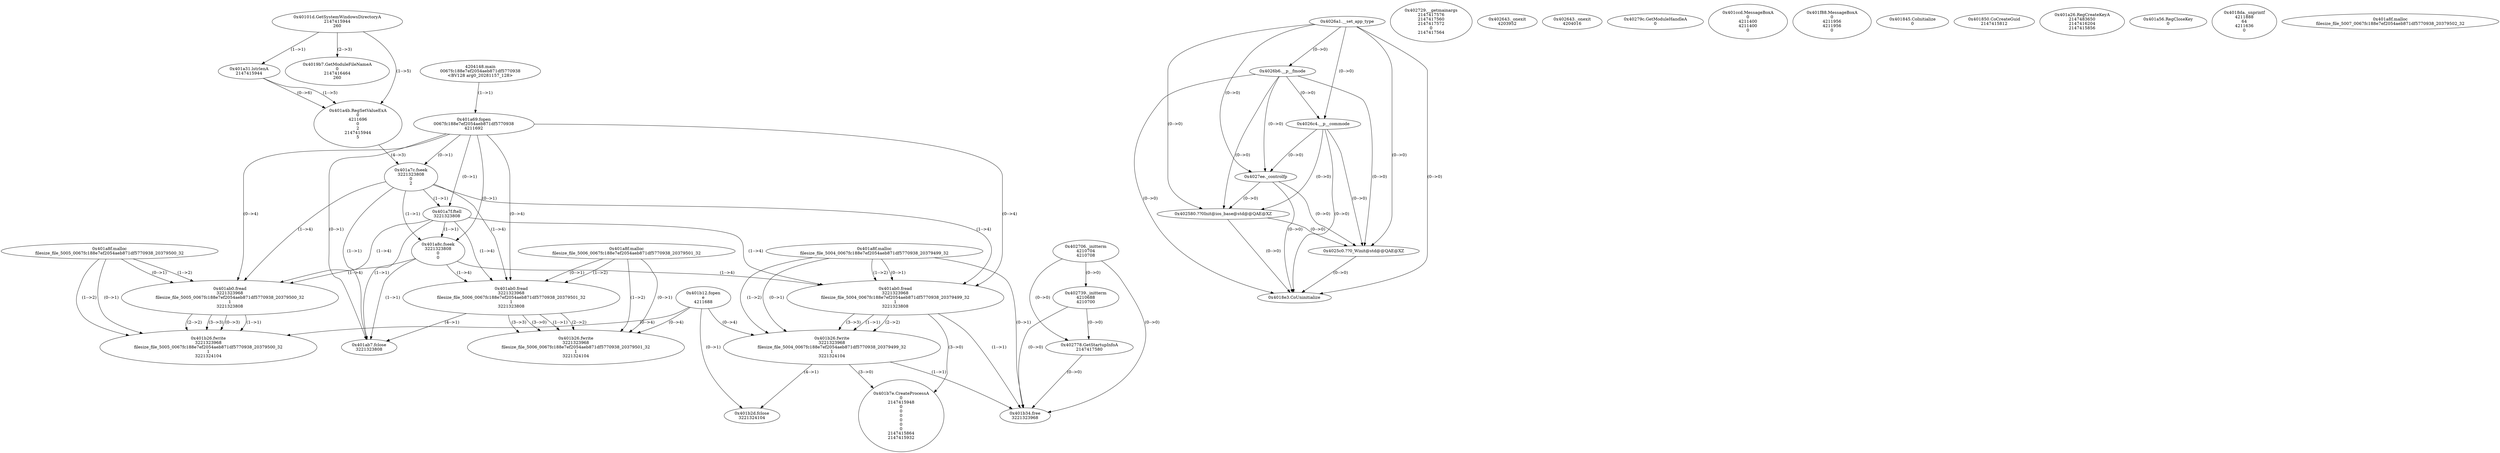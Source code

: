 // Global SCDG with merge call
digraph {
	0 [label="4204148.main
0067fc188e7ef2054aeb871df5770938
<BV128 arg0_20281157_128>"]
	1 [label="0x4026a1.__set_app_type
"]
	2 [label="0x4026b6.__p__fmode
"]
	1 -> 2 [label="(0-->0)"]
	3 [label="0x4026c4.__p__commode
"]
	1 -> 3 [label="(0-->0)"]
	2 -> 3 [label="(0-->0)"]
	4 [label="0x4027ee._controlfp
"]
	1 -> 4 [label="(0-->0)"]
	2 -> 4 [label="(0-->0)"]
	3 -> 4 [label="(0-->0)"]
	5 [label="0x402706._initterm
4210704
4210708"]
	6 [label="0x402729.__getmainargs
2147417576
2147417560
2147417572
0
2147417564"]
	7 [label="0x402739._initterm
4210688
4210700"]
	5 -> 7 [label="(0-->0)"]
	8 [label="0x402580.??0Init@ios_base@std@@QAE@XZ
"]
	1 -> 8 [label="(0-->0)"]
	2 -> 8 [label="(0-->0)"]
	3 -> 8 [label="(0-->0)"]
	4 -> 8 [label="(0-->0)"]
	9 [label="0x402643._onexit
4203952"]
	10 [label="0x4025c0.??0_Winit@std@@QAE@XZ
"]
	1 -> 10 [label="(0-->0)"]
	2 -> 10 [label="(0-->0)"]
	3 -> 10 [label="(0-->0)"]
	4 -> 10 [label="(0-->0)"]
	8 -> 10 [label="(0-->0)"]
	11 [label="0x402643._onexit
4204016"]
	12 [label="0x402778.GetStartupInfoA
2147417580"]
	5 -> 12 [label="(0-->0)"]
	7 -> 12 [label="(0-->0)"]
	13 [label="0x40279c.GetModuleHandleA
0"]
	14 [label="0x401ccd.MessageBoxA
0
4211400
4211400
0"]
	15 [label="0x401f88.MessageBoxA
0
4211956
4211956
0"]
	16 [label="0x401845.CoInitialize
0"]
	17 [label="0x401850.CoCreateGuid
2147415812"]
	18 [label="0x4018e3.CoUninitialize
"]
	1 -> 18 [label="(0-->0)"]
	2 -> 18 [label="(0-->0)"]
	3 -> 18 [label="(0-->0)"]
	4 -> 18 [label="(0-->0)"]
	8 -> 18 [label="(0-->0)"]
	10 -> 18 [label="(0-->0)"]
	19 [label="0x40101d.GetSystemWindowsDirectoryA
2147415944
260"]
	20 [label="0x4019b7.GetModuleFileNameA
0
2147416464
260"]
	19 -> 20 [label="(2-->3)"]
	21 [label="0x401a26.RegCreateKeyA
2147483650
2147416204
2147415856"]
	22 [label="0x401a31.lstrlenA
2147415944"]
	19 -> 22 [label="(1-->1)"]
	23 [label="0x401a4b.RegSetValueExA
0
4211696
0
2
2147415944
5"]
	19 -> 23 [label="(1-->5)"]
	22 -> 23 [label="(1-->5)"]
	22 -> 23 [label="(0-->6)"]
	24 [label="0x401a56.RegCloseKey
0"]
	25 [label="0x401a69.fopen
0067fc188e7ef2054aeb871df5770938
4211692"]
	0 -> 25 [label="(1-->1)"]
	26 [label="0x401a7c.fseek
3221323808
0
2"]
	25 -> 26 [label="(0-->1)"]
	23 -> 26 [label="(4-->3)"]
	27 [label="0x401a7f.ftell
3221323808"]
	25 -> 27 [label="(0-->1)"]
	26 -> 27 [label="(1-->1)"]
	28 [label="0x401a8c.fseek
3221323808
0
0"]
	25 -> 28 [label="(0-->1)"]
	26 -> 28 [label="(1-->1)"]
	27 -> 28 [label="(1-->1)"]
	29 [label="0x401a8f.malloc
filesize_file_5005_0067fc188e7ef2054aeb871df5770938_20379500_32"]
	30 [label="0x401ab0.fread
3221323968
filesize_file_5005_0067fc188e7ef2054aeb871df5770938_20379500_32
1
3221323808"]
	29 -> 30 [label="(0-->1)"]
	29 -> 30 [label="(1-->2)"]
	25 -> 30 [label="(0-->4)"]
	26 -> 30 [label="(1-->4)"]
	27 -> 30 [label="(1-->4)"]
	28 -> 30 [label="(1-->4)"]
	31 [label="0x4018da._snprintf
4211888
64
4211636
0"]
	32 [label="0x401a8f.malloc
filesize_file_5006_0067fc188e7ef2054aeb871df5770938_20379501_32"]
	33 [label="0x401ab0.fread
3221323968
filesize_file_5006_0067fc188e7ef2054aeb871df5770938_20379501_32
1
3221323808"]
	32 -> 33 [label="(0-->1)"]
	32 -> 33 [label="(1-->2)"]
	25 -> 33 [label="(0-->4)"]
	26 -> 33 [label="(1-->4)"]
	27 -> 33 [label="(1-->4)"]
	28 -> 33 [label="(1-->4)"]
	34 [label="0x401ab7.fclose
3221323808"]
	25 -> 34 [label="(0-->1)"]
	26 -> 34 [label="(1-->1)"]
	27 -> 34 [label="(1-->1)"]
	28 -> 34 [label="(1-->1)"]
	33 -> 34 [label="(4-->1)"]
	35 [label="0x401b12.fopen
e
4211688"]
	36 [label="0x401a8f.malloc
filesize_file_5004_0067fc188e7ef2054aeb871df5770938_20379499_32"]
	37 [label="0x401a8f.malloc
filesize_file_5007_0067fc188e7ef2054aeb871df5770938_20379502_32"]
	38 [label="0x401ab0.fread
3221323968
filesize_file_5004_0067fc188e7ef2054aeb871df5770938_20379499_32
1
3221323808"]
	36 -> 38 [label="(0-->1)"]
	36 -> 38 [label="(1-->2)"]
	25 -> 38 [label="(0-->4)"]
	26 -> 38 [label="(1-->4)"]
	27 -> 38 [label="(1-->4)"]
	28 -> 38 [label="(1-->4)"]
	39 [label="0x401b26.fwrite
3221323968
filesize_file_5004_0067fc188e7ef2054aeb871df5770938_20379499_32
1
3221324104"]
	36 -> 39 [label="(0-->1)"]
	38 -> 39 [label="(1-->1)"]
	36 -> 39 [label="(1-->2)"]
	38 -> 39 [label="(2-->2)"]
	38 -> 39 [label="(3-->3)"]
	35 -> 39 [label="(0-->4)"]
	40 [label="0x401b2d.fclose
3221324104"]
	35 -> 40 [label="(0-->1)"]
	39 -> 40 [label="(4-->1)"]
	41 [label="0x401b34.free
3221323968"]
	36 -> 41 [label="(0-->1)"]
	38 -> 41 [label="(1-->1)"]
	39 -> 41 [label="(1-->1)"]
	5 -> 41 [label="(0-->0)"]
	7 -> 41 [label="(0-->0)"]
	12 -> 41 [label="(0-->0)"]
	42 [label="0x401b7e.CreateProcessA
0
2147415948
0
0
0
0
0
0
2147415864
2147415932"]
	38 -> 42 [label="(3-->0)"]
	39 -> 42 [label="(3-->0)"]
	43 [label="0x401b26.fwrite
3221323968
filesize_file_5005_0067fc188e7ef2054aeb871df5770938_20379500_32
1
3221324104"]
	29 -> 43 [label="(0-->1)"]
	30 -> 43 [label="(1-->1)"]
	29 -> 43 [label="(1-->2)"]
	30 -> 43 [label="(2-->2)"]
	30 -> 43 [label="(3-->3)"]
	30 -> 43 [label="(0-->3)"]
	35 -> 43 [label="(0-->4)"]
	44 [label="0x401b26.fwrite
3221323968
filesize_file_5006_0067fc188e7ef2054aeb871df5770938_20379501_32
1
3221324104"]
	32 -> 44 [label="(0-->1)"]
	33 -> 44 [label="(1-->1)"]
	32 -> 44 [label="(1-->2)"]
	33 -> 44 [label="(2-->2)"]
	33 -> 44 [label="(3-->3)"]
	35 -> 44 [label="(0-->4)"]
	33 -> 44 [label="(3-->0)"]
}
